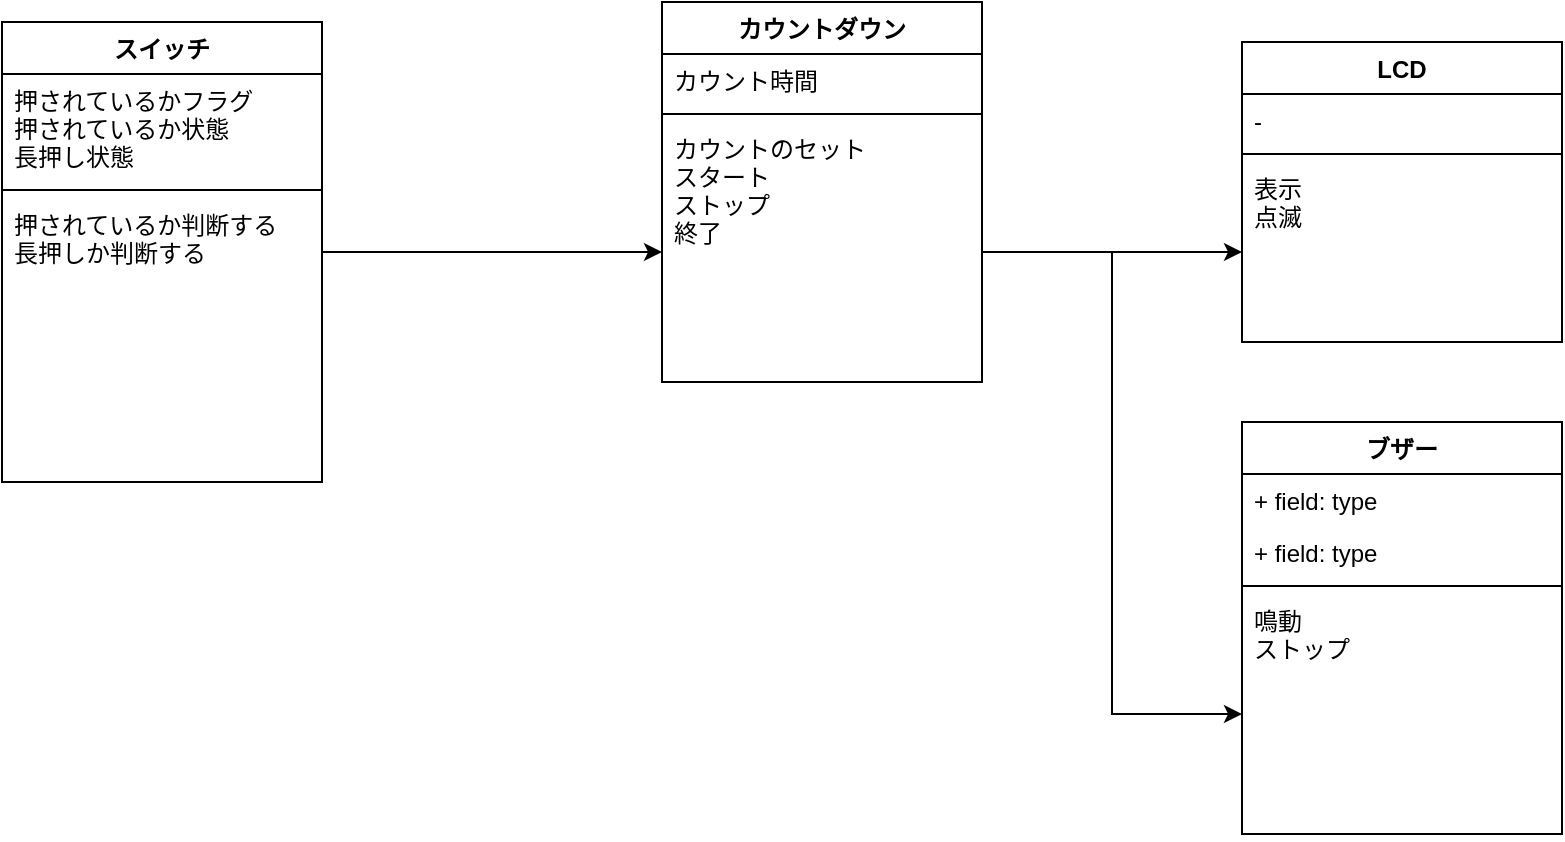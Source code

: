 <mxfile version="13.3.1" type="device"><diagram id="C5RBs43oDa-KdzZeNtuy" name="Page-1"><mxGraphModel dx="1504" dy="714" grid="1" gridSize="10" guides="1" tooltips="1" connect="1" arrows="1" fold="1" page="1" pageScale="1" pageWidth="827" pageHeight="1169" math="0" shadow="0"><root><mxCell id="WIyWlLk6GJQsqaUBKTNV-0"/><mxCell id="WIyWlLk6GJQsqaUBKTNV-1" parent="WIyWlLk6GJQsqaUBKTNV-0"/><mxCell id="Ib0RVQouXimLPUoW9-I0-26" style="edgeStyle=orthogonalEdgeStyle;rounded=0;orthogonalLoop=1;jettySize=auto;html=1;" edge="1" parent="WIyWlLk6GJQsqaUBKTNV-1" source="Ib0RVQouXimLPUoW9-I0-4" target="Ib0RVQouXimLPUoW9-I0-15"><mxGeometry relative="1" as="geometry"><mxPoint x="380.48" y="120.284" as="targetPoint"/></mxGeometry></mxCell><mxCell id="Ib0RVQouXimLPUoW9-I0-4" value="スイッチ" style="swimlane;fontStyle=1;align=center;verticalAlign=top;childLayout=stackLayout;horizontal=1;startSize=26;horizontalStack=0;resizeParent=1;resizeParentMax=0;resizeLast=0;collapsible=1;marginBottom=0;" vertex="1" parent="WIyWlLk6GJQsqaUBKTNV-1"><mxGeometry x="30" y="310" width="160" height="230" as="geometry"/></mxCell><mxCell id="Ib0RVQouXimLPUoW9-I0-5" value="押されているかフラグ&#10;押されているか状態&#10;長押し状態" style="text;strokeColor=none;fillColor=none;align=left;verticalAlign=top;spacingLeft=4;spacingRight=4;overflow=hidden;rotatable=0;points=[[0,0.5],[1,0.5]];portConstraint=eastwest;" vertex="1" parent="Ib0RVQouXimLPUoW9-I0-4"><mxGeometry y="26" width="160" height="54" as="geometry"/></mxCell><mxCell id="Ib0RVQouXimLPUoW9-I0-6" value="" style="line;strokeWidth=1;fillColor=none;align=left;verticalAlign=middle;spacingTop=-1;spacingLeft=3;spacingRight=3;rotatable=0;labelPosition=right;points=[];portConstraint=eastwest;" vertex="1" parent="Ib0RVQouXimLPUoW9-I0-4"><mxGeometry y="80" width="160" height="8" as="geometry"/></mxCell><mxCell id="Ib0RVQouXimLPUoW9-I0-7" value="押されているか判断する&#10;長押しか判断する" style="text;strokeColor=none;fillColor=none;align=left;verticalAlign=top;spacingLeft=4;spacingRight=4;overflow=hidden;rotatable=0;points=[[0,0.5],[1,0.5]];portConstraint=eastwest;" vertex="1" parent="Ib0RVQouXimLPUoW9-I0-4"><mxGeometry y="88" width="160" height="142" as="geometry"/></mxCell><mxCell id="Ib0RVQouXimLPUoW9-I0-31" style="edgeStyle=orthogonalEdgeStyle;rounded=0;orthogonalLoop=1;jettySize=auto;html=1;" edge="1" parent="WIyWlLk6GJQsqaUBKTNV-1" source="Ib0RVQouXimLPUoW9-I0-15" target="Ib0RVQouXimLPUoW9-I0-21"><mxGeometry relative="1" as="geometry"/></mxCell><mxCell id="Ib0RVQouXimLPUoW9-I0-32" style="edgeStyle=orthogonalEdgeStyle;rounded=0;orthogonalLoop=1;jettySize=auto;html=1;" edge="1" parent="WIyWlLk6GJQsqaUBKTNV-1" source="Ib0RVQouXimLPUoW9-I0-15" target="Ib0RVQouXimLPUoW9-I0-11"><mxGeometry relative="1" as="geometry"/></mxCell><mxCell id="Ib0RVQouXimLPUoW9-I0-12" value="カウントダウン" style="swimlane;fontStyle=1;align=center;verticalAlign=top;childLayout=stackLayout;horizontal=1;startSize=26;horizontalStack=0;resizeParent=1;resizeParentMax=0;resizeLast=0;collapsible=1;marginBottom=0;" vertex="1" parent="WIyWlLk6GJQsqaUBKTNV-1"><mxGeometry x="360" y="300" width="160" height="190" as="geometry"/></mxCell><mxCell id="Ib0RVQouXimLPUoW9-I0-13" value="カウント時間" style="text;strokeColor=none;fillColor=none;align=left;verticalAlign=top;spacingLeft=4;spacingRight=4;overflow=hidden;rotatable=0;points=[[0,0.5],[1,0.5]];portConstraint=eastwest;" vertex="1" parent="Ib0RVQouXimLPUoW9-I0-12"><mxGeometry y="26" width="160" height="26" as="geometry"/></mxCell><mxCell id="Ib0RVQouXimLPUoW9-I0-14" value="" style="line;strokeWidth=1;fillColor=none;align=left;verticalAlign=middle;spacingTop=-1;spacingLeft=3;spacingRight=3;rotatable=0;labelPosition=right;points=[];portConstraint=eastwest;" vertex="1" parent="Ib0RVQouXimLPUoW9-I0-12"><mxGeometry y="52" width="160" height="8" as="geometry"/></mxCell><mxCell id="Ib0RVQouXimLPUoW9-I0-15" value="カウントのセット&#10;スタート&#10;ストップ&#10;終了" style="text;strokeColor=none;fillColor=none;align=left;verticalAlign=top;spacingLeft=4;spacingRight=4;overflow=hidden;rotatable=0;points=[[0,0.5],[1,0.5]];portConstraint=eastwest;" vertex="1" parent="Ib0RVQouXimLPUoW9-I0-12"><mxGeometry y="60" width="160" height="130" as="geometry"/></mxCell><mxCell id="Ib0RVQouXimLPUoW9-I0-8" value="LCD" style="swimlane;fontStyle=1;align=center;verticalAlign=top;childLayout=stackLayout;horizontal=1;startSize=26;horizontalStack=0;resizeParent=1;resizeParentMax=0;resizeLast=0;collapsible=1;marginBottom=0;" vertex="1" parent="WIyWlLk6GJQsqaUBKTNV-1"><mxGeometry x="650" y="320" width="160" height="150" as="geometry"/></mxCell><mxCell id="Ib0RVQouXimLPUoW9-I0-9" value="- " style="text;strokeColor=none;fillColor=none;align=left;verticalAlign=top;spacingLeft=4;spacingRight=4;overflow=hidden;rotatable=0;points=[[0,0.5],[1,0.5]];portConstraint=eastwest;" vertex="1" parent="Ib0RVQouXimLPUoW9-I0-8"><mxGeometry y="26" width="160" height="26" as="geometry"/></mxCell><mxCell id="Ib0RVQouXimLPUoW9-I0-10" value="" style="line;strokeWidth=1;fillColor=none;align=left;verticalAlign=middle;spacingTop=-1;spacingLeft=3;spacingRight=3;rotatable=0;labelPosition=right;points=[];portConstraint=eastwest;" vertex="1" parent="Ib0RVQouXimLPUoW9-I0-8"><mxGeometry y="52" width="160" height="8" as="geometry"/></mxCell><mxCell id="Ib0RVQouXimLPUoW9-I0-11" value="表示&#10;点滅" style="text;strokeColor=none;fillColor=none;align=left;verticalAlign=top;spacingLeft=4;spacingRight=4;overflow=hidden;rotatable=0;points=[[0,0.5],[1,0.5]];portConstraint=eastwest;" vertex="1" parent="Ib0RVQouXimLPUoW9-I0-8"><mxGeometry y="60" width="160" height="90" as="geometry"/></mxCell><mxCell id="Ib0RVQouXimLPUoW9-I0-18" value="ブザー" style="swimlane;fontStyle=1;align=center;verticalAlign=top;childLayout=stackLayout;horizontal=1;startSize=26;horizontalStack=0;resizeParent=1;resizeParentMax=0;resizeLast=0;collapsible=1;marginBottom=0;" vertex="1" parent="WIyWlLk6GJQsqaUBKTNV-1"><mxGeometry x="650" y="510" width="160" height="206" as="geometry"/></mxCell><mxCell id="Ib0RVQouXimLPUoW9-I0-30" value="+ field: type" style="text;strokeColor=none;fillColor=none;align=left;verticalAlign=top;spacingLeft=4;spacingRight=4;overflow=hidden;rotatable=0;points=[[0,0.5],[1,0.5]];portConstraint=eastwest;" vertex="1" parent="Ib0RVQouXimLPUoW9-I0-18"><mxGeometry y="26" width="160" height="26" as="geometry"/></mxCell><mxCell id="Ib0RVQouXimLPUoW9-I0-19" value="+ field: type" style="text;strokeColor=none;fillColor=none;align=left;verticalAlign=top;spacingLeft=4;spacingRight=4;overflow=hidden;rotatable=0;points=[[0,0.5],[1,0.5]];portConstraint=eastwest;" vertex="1" parent="Ib0RVQouXimLPUoW9-I0-18"><mxGeometry y="52" width="160" height="26" as="geometry"/></mxCell><mxCell id="Ib0RVQouXimLPUoW9-I0-20" value="" style="line;strokeWidth=1;fillColor=none;align=left;verticalAlign=middle;spacingTop=-1;spacingLeft=3;spacingRight=3;rotatable=0;labelPosition=right;points=[];portConstraint=eastwest;" vertex="1" parent="Ib0RVQouXimLPUoW9-I0-18"><mxGeometry y="78" width="160" height="8" as="geometry"/></mxCell><mxCell id="Ib0RVQouXimLPUoW9-I0-21" value="鳴動&#10;ストップ" style="text;strokeColor=none;fillColor=none;align=left;verticalAlign=top;spacingLeft=4;spacingRight=4;overflow=hidden;rotatable=0;points=[[0,0.5],[1,0.5]];portConstraint=eastwest;" vertex="1" parent="Ib0RVQouXimLPUoW9-I0-18"><mxGeometry y="86" width="160" height="120" as="geometry"/></mxCell></root></mxGraphModel></diagram></mxfile>
